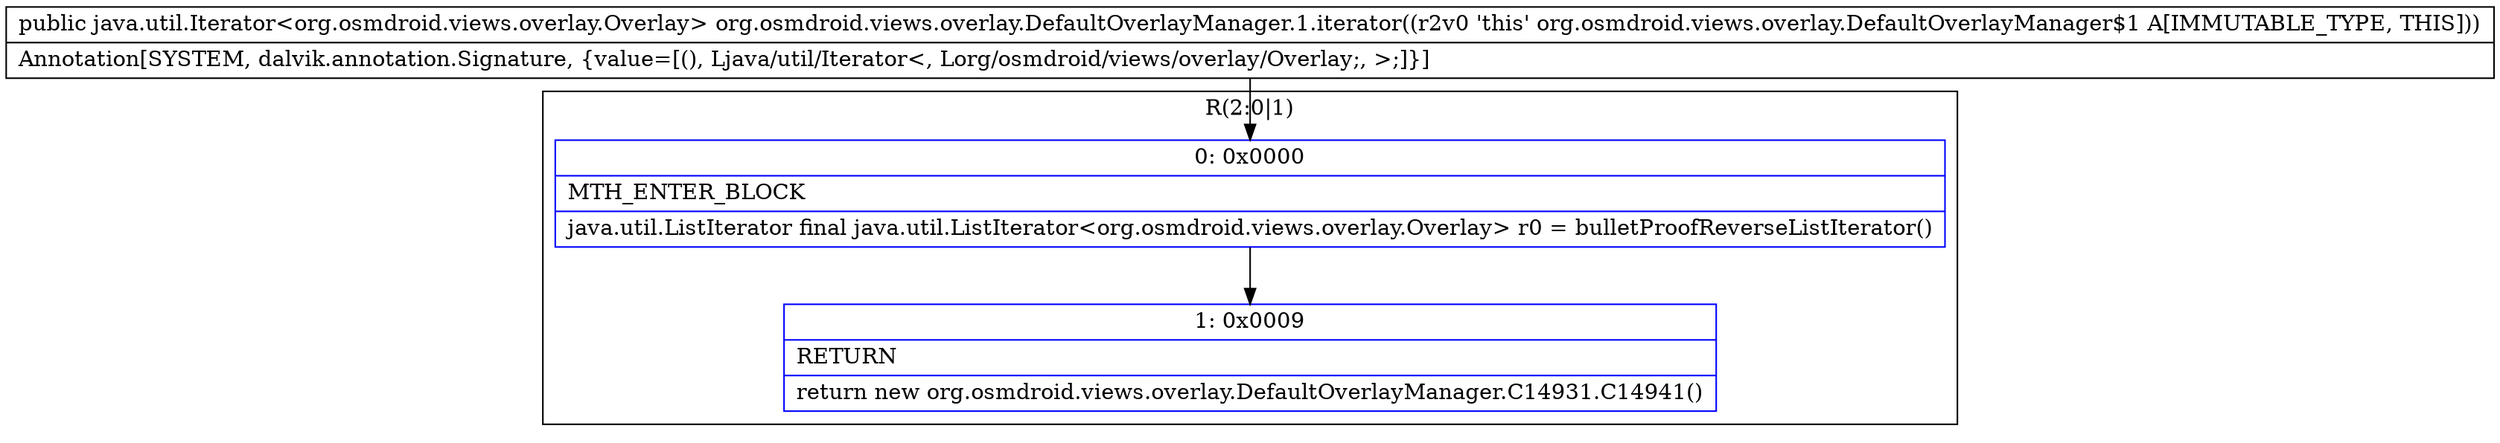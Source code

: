 digraph "CFG fororg.osmdroid.views.overlay.DefaultOverlayManager.1.iterator()Ljava\/util\/Iterator;" {
subgraph cluster_Region_2090906189 {
label = "R(2:0|1)";
node [shape=record,color=blue];
Node_0 [shape=record,label="{0\:\ 0x0000|MTH_ENTER_BLOCK\l|java.util.ListIterator final java.util.ListIterator\<org.osmdroid.views.overlay.Overlay\> r0 = bulletProofReverseListIterator()\l}"];
Node_1 [shape=record,label="{1\:\ 0x0009|RETURN\l|return new org.osmdroid.views.overlay.DefaultOverlayManager.C14931.C14941()\l}"];
}
MethodNode[shape=record,label="{public java.util.Iterator\<org.osmdroid.views.overlay.Overlay\> org.osmdroid.views.overlay.DefaultOverlayManager.1.iterator((r2v0 'this' org.osmdroid.views.overlay.DefaultOverlayManager$1 A[IMMUTABLE_TYPE, THIS]))  | Annotation[SYSTEM, dalvik.annotation.Signature, \{value=[(), Ljava\/util\/Iterator\<, Lorg\/osmdroid\/views\/overlay\/Overlay;, \>;]\}]\l}"];
MethodNode -> Node_0;
Node_0 -> Node_1;
}

